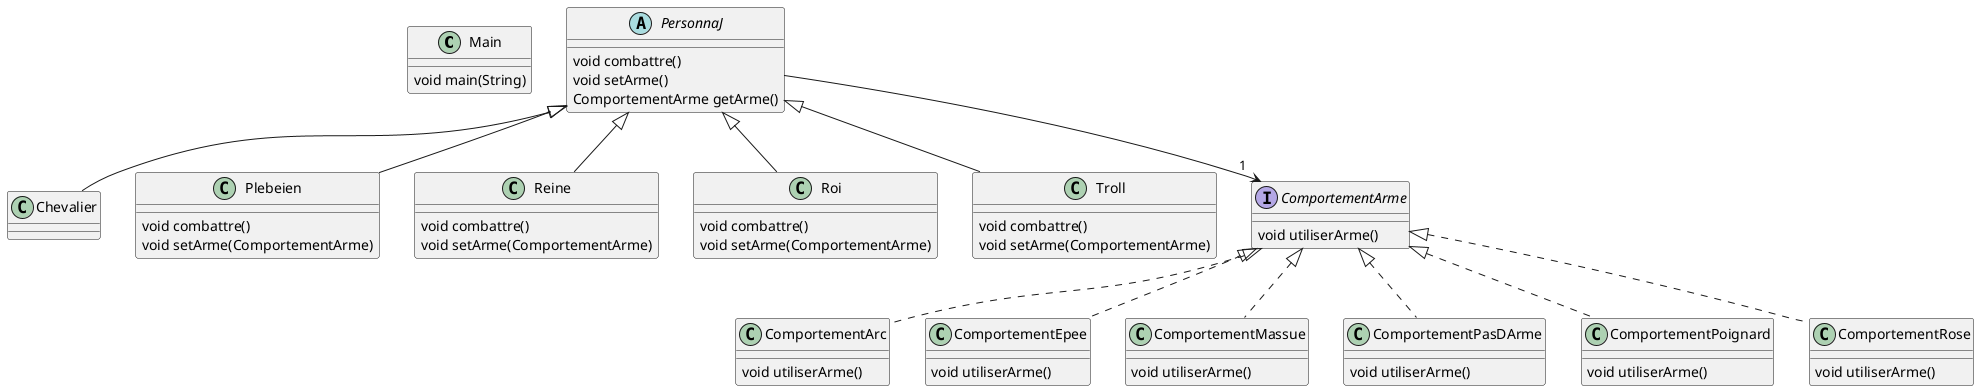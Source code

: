 @startuml

' definitions
' -----------

' package ""
class Main
' end package

' package "PersonnaJ"
class Chevalier
abstract PersonnaJ
class Plebeien
class Reine
class Roi
class Troll
' end package

' package "Comportement"
interface ComportementArme
' end package

' package "Arme"
class ComportementArc
class ComportementEpee
class ComportementMassue
class ComportementPasDArme
class ComportementPoignard
class ComportementRose
' end package

' content
' -------

' Chevalier:
PersonnaJ <|-- Chevalier

' ComportementEpee:
ComportementArme <|.. ComportementEpee
ComportementEpee : void utiliserArme()

' ComportementRose:
ComportementArme <|.. ComportementRose
ComportementRose : void utiliserArme()

' Plebeien:
PersonnaJ <|-- Plebeien
Plebeien : void combattre()
Plebeien : void setArme(ComportementArme)

' ComportementArc:
ComportementArme <|.. ComportementArc
ComportementArc : void utiliserArme()

' Main:
Main : void main(String)

' ComportementPasDArme:
ComportementArme <|.. ComportementPasDArme
ComportementPasDArme : void utiliserArme()

' Troll:
PersonnaJ <|-- Troll
Troll : void combattre()
Troll : void setArme(ComportementArme)

' ComportementPoignard:
ComportementArme <|.. ComportementPoignard
ComportementPoignard : void utiliserArme()

' Reine:
PersonnaJ <|-- Reine
Reine : void combattre()
Reine : void setArme(ComportementArme)

' ComportementMassue:
ComportementArme <|.. ComportementMassue
ComportementMassue : void utiliserArme()

' ComportementArme:
ComportementArme : void utiliserArme()

' PersonnaJ:
PersonnaJ --> "1" ComportementArme
PersonnaJ : void combattre()
PersonnaJ : void setArme()
PersonnaJ : ComportementArme getArme()

' Roi:
PersonnaJ <|-- Roi
Roi : void combattre()
Roi : void setArme(ComportementArme)

@enduml
